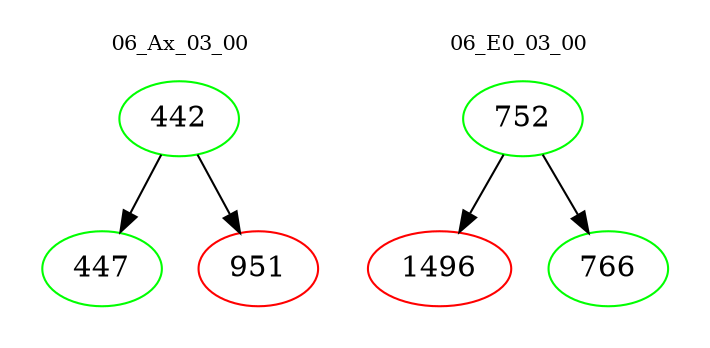 digraph{
subgraph cluster_0 {
color = white
label = "06_Ax_03_00";
fontsize=10;
T0_442 [label="442", color="green"]
T0_442 -> T0_447 [color="black"]
T0_447 [label="447", color="green"]
T0_442 -> T0_951 [color="black"]
T0_951 [label="951", color="red"]
}
subgraph cluster_1 {
color = white
label = "06_E0_03_00";
fontsize=10;
T1_752 [label="752", color="green"]
T1_752 -> T1_1496 [color="black"]
T1_1496 [label="1496", color="red"]
T1_752 -> T1_766 [color="black"]
T1_766 [label="766", color="green"]
}
}

